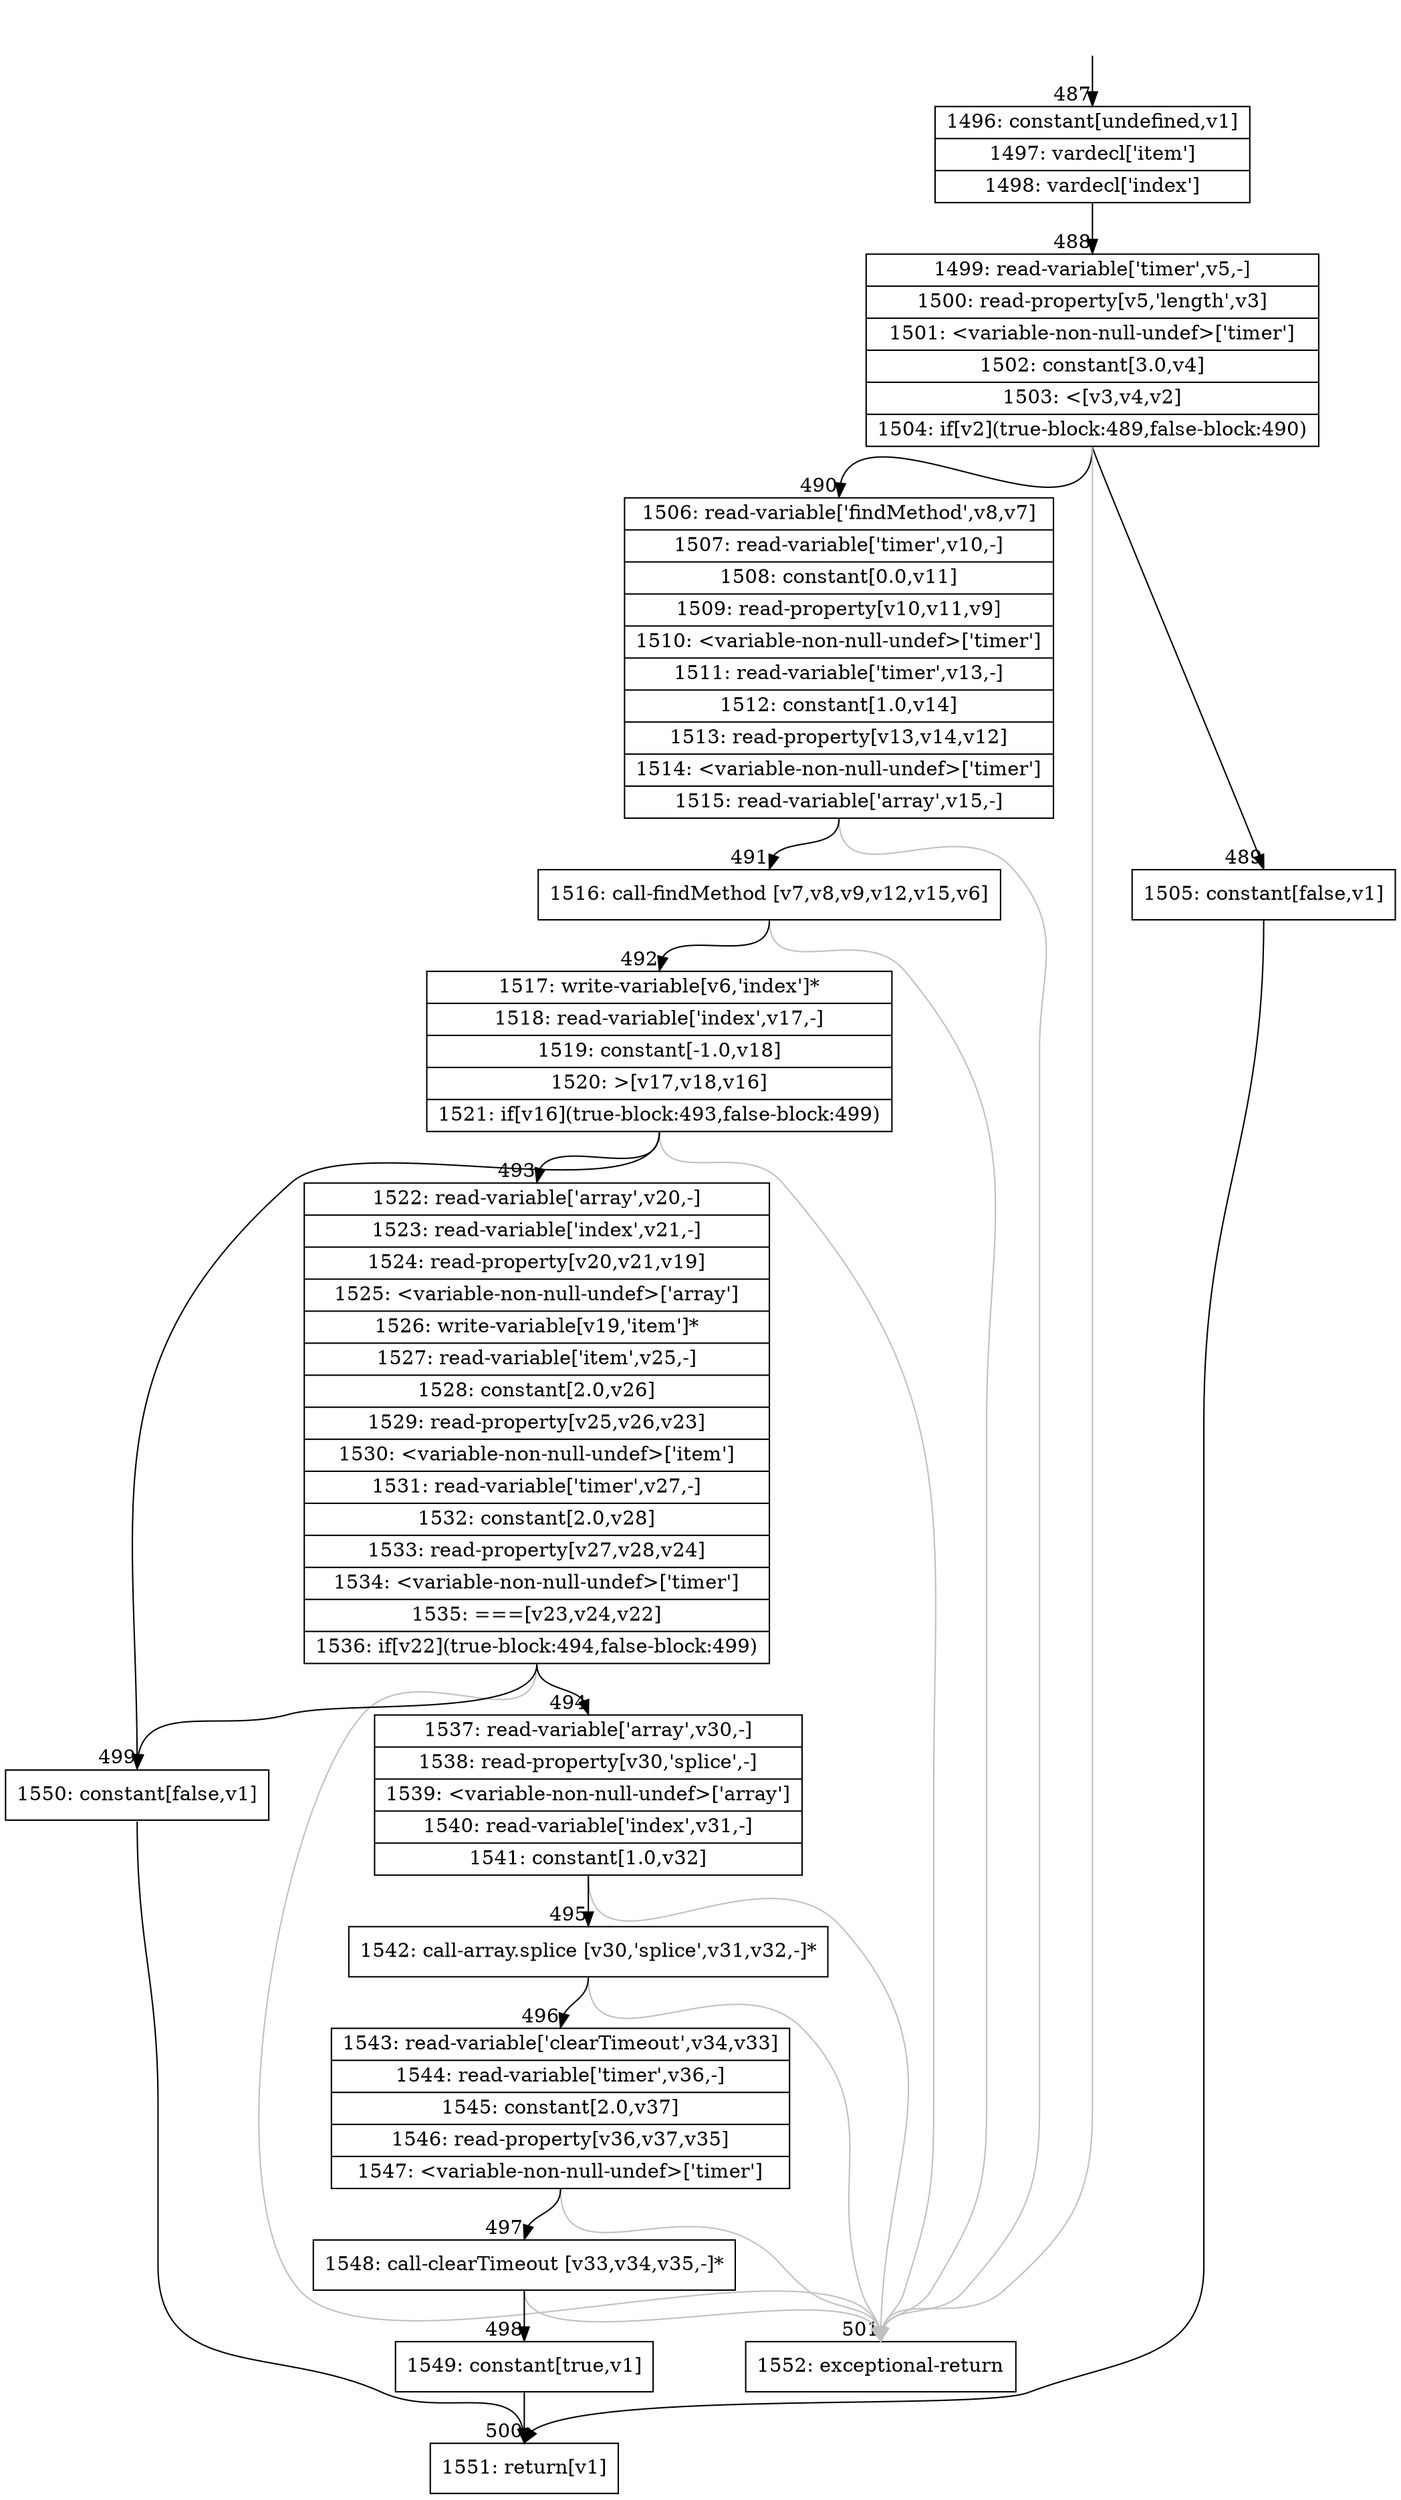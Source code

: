 digraph {
rankdir="TD"
BB_entry25[shape=none,label=""];
BB_entry25 -> BB487 [tailport=s, headport=n, headlabel="    487"]
BB487 [shape=record label="{1496: constant[undefined,v1]|1497: vardecl['item']|1498: vardecl['index']}" ] 
BB487 -> BB488 [tailport=s, headport=n, headlabel="      488"]
BB488 [shape=record label="{1499: read-variable['timer',v5,-]|1500: read-property[v5,'length',v3]|1501: \<variable-non-null-undef\>['timer']|1502: constant[3.0,v4]|1503: \<[v3,v4,v2]|1504: if[v2](true-block:489,false-block:490)}" ] 
BB488 -> BB489 [tailport=s, headport=n, headlabel="      489"]
BB488 -> BB490 [tailport=s, headport=n, headlabel="      490"]
BB488 -> BB501 [tailport=s, headport=n, color=gray, headlabel="      501"]
BB489 [shape=record label="{1505: constant[false,v1]}" ] 
BB489 -> BB500 [tailport=s, headport=n, headlabel="      500"]
BB490 [shape=record label="{1506: read-variable['findMethod',v8,v7]|1507: read-variable['timer',v10,-]|1508: constant[0.0,v11]|1509: read-property[v10,v11,v9]|1510: \<variable-non-null-undef\>['timer']|1511: read-variable['timer',v13,-]|1512: constant[1.0,v14]|1513: read-property[v13,v14,v12]|1514: \<variable-non-null-undef\>['timer']|1515: read-variable['array',v15,-]}" ] 
BB490 -> BB491 [tailport=s, headport=n, headlabel="      491"]
BB490 -> BB501 [tailport=s, headport=n, color=gray]
BB491 [shape=record label="{1516: call-findMethod [v7,v8,v9,v12,v15,v6]}" ] 
BB491 -> BB492 [tailport=s, headport=n, headlabel="      492"]
BB491 -> BB501 [tailport=s, headport=n, color=gray]
BB492 [shape=record label="{1517: write-variable[v6,'index']*|1518: read-variable['index',v17,-]|1519: constant[-1.0,v18]|1520: \>[v17,v18,v16]|1521: if[v16](true-block:493,false-block:499)}" ] 
BB492 -> BB493 [tailport=s, headport=n, headlabel="      493"]
BB492 -> BB499 [tailport=s, headport=n, headlabel="      499"]
BB492 -> BB501 [tailport=s, headport=n, color=gray]
BB493 [shape=record label="{1522: read-variable['array',v20,-]|1523: read-variable['index',v21,-]|1524: read-property[v20,v21,v19]|1525: \<variable-non-null-undef\>['array']|1526: write-variable[v19,'item']*|1527: read-variable['item',v25,-]|1528: constant[2.0,v26]|1529: read-property[v25,v26,v23]|1530: \<variable-non-null-undef\>['item']|1531: read-variable['timer',v27,-]|1532: constant[2.0,v28]|1533: read-property[v27,v28,v24]|1534: \<variable-non-null-undef\>['timer']|1535: ===[v23,v24,v22]|1536: if[v22](true-block:494,false-block:499)}" ] 
BB493 -> BB494 [tailport=s, headport=n, headlabel="      494"]
BB493 -> BB499 [tailport=s, headport=n]
BB493 -> BB501 [tailport=s, headport=n, color=gray]
BB494 [shape=record label="{1537: read-variable['array',v30,-]|1538: read-property[v30,'splice',-]|1539: \<variable-non-null-undef\>['array']|1540: read-variable['index',v31,-]|1541: constant[1.0,v32]}" ] 
BB494 -> BB495 [tailport=s, headport=n, headlabel="      495"]
BB494 -> BB501 [tailport=s, headport=n, color=gray]
BB495 [shape=record label="{1542: call-array.splice [v30,'splice',v31,v32,-]*}" ] 
BB495 -> BB496 [tailport=s, headport=n, headlabel="      496"]
BB495 -> BB501 [tailport=s, headport=n, color=gray]
BB496 [shape=record label="{1543: read-variable['clearTimeout',v34,v33]|1544: read-variable['timer',v36,-]|1545: constant[2.0,v37]|1546: read-property[v36,v37,v35]|1547: \<variable-non-null-undef\>['timer']}" ] 
BB496 -> BB497 [tailport=s, headport=n, headlabel="      497"]
BB496 -> BB501 [tailport=s, headport=n, color=gray]
BB497 [shape=record label="{1548: call-clearTimeout [v33,v34,v35,-]*}" ] 
BB497 -> BB498 [tailport=s, headport=n, headlabel="      498"]
BB497 -> BB501 [tailport=s, headport=n, color=gray]
BB498 [shape=record label="{1549: constant[true,v1]}" ] 
BB498 -> BB500 [tailport=s, headport=n]
BB499 [shape=record label="{1550: constant[false,v1]}" ] 
BB499 -> BB500 [tailport=s, headport=n]
BB500 [shape=record label="{1551: return[v1]}" ] 
BB501 [shape=record label="{1552: exceptional-return}" ] 
//#$~ 528
}
